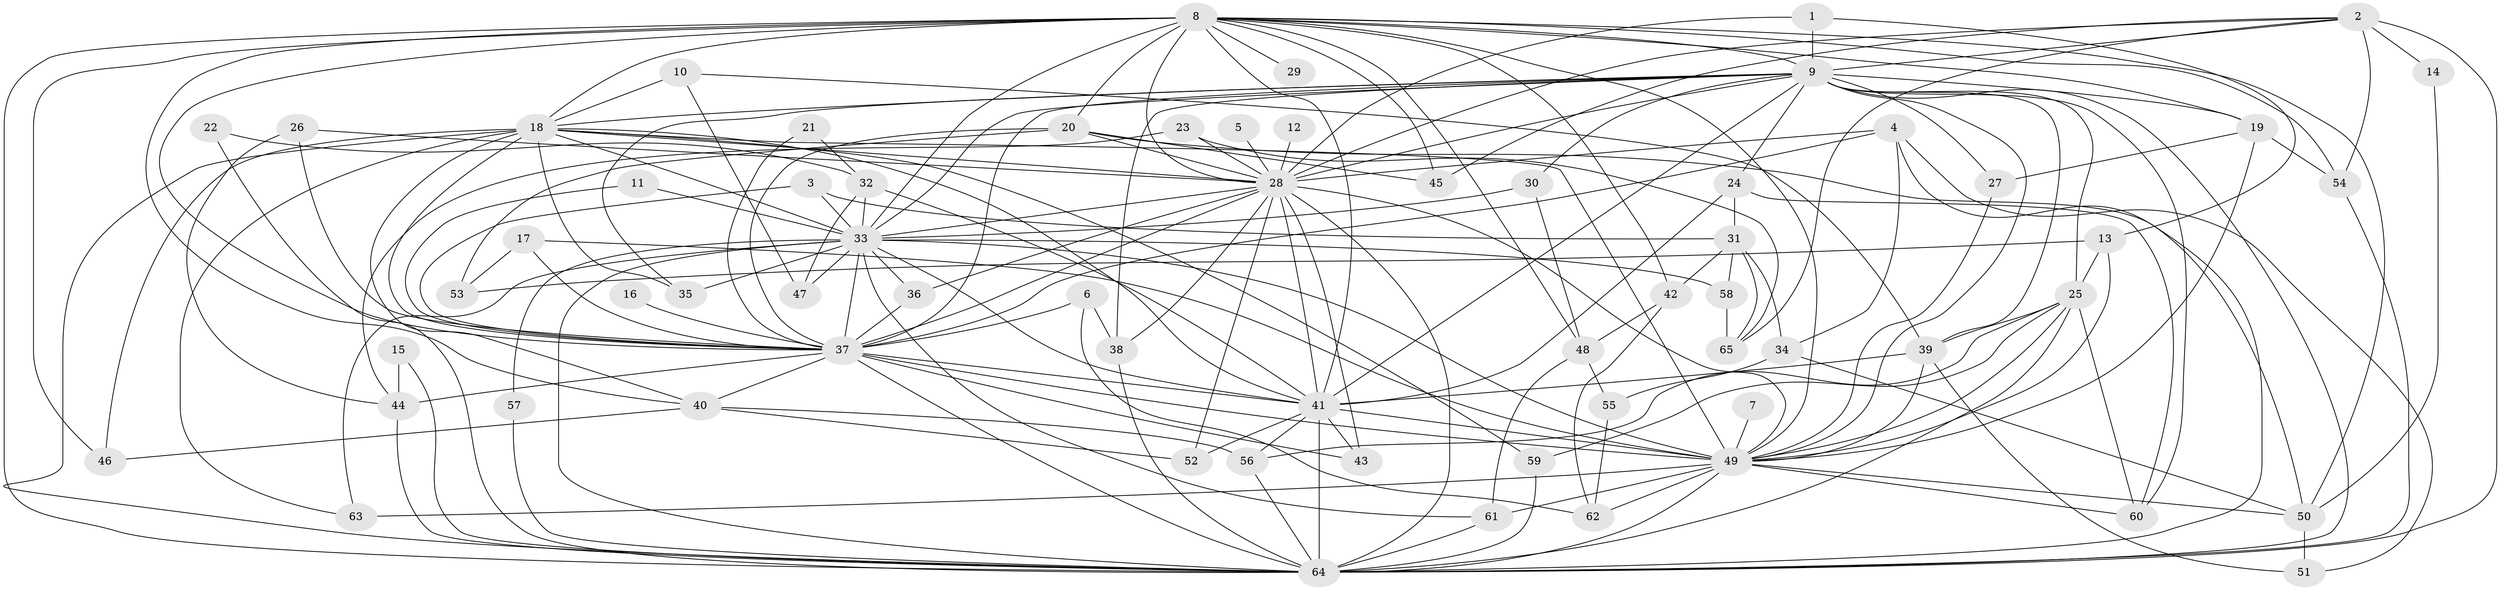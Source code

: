 // original degree distribution, {23: 0.015384615384615385, 19: 0.015384615384615385, 22: 0.015384615384615385, 24: 0.007692307692307693, 30: 0.007692307692307693, 20: 0.007692307692307693, 26: 0.007692307692307693, 6: 0.046153846153846156, 5: 0.03076923076923077, 7: 0.015384615384615385, 2: 0.5307692307692308, 3: 0.2, 8: 0.007692307692307693, 4: 0.09230769230769231}
// Generated by graph-tools (version 1.1) at 2025/36/03/04/25 23:36:15]
// undirected, 65 vertices, 181 edges
graph export_dot {
  node [color=gray90,style=filled];
  1;
  2;
  3;
  4;
  5;
  6;
  7;
  8;
  9;
  10;
  11;
  12;
  13;
  14;
  15;
  16;
  17;
  18;
  19;
  20;
  21;
  22;
  23;
  24;
  25;
  26;
  27;
  28;
  29;
  30;
  31;
  32;
  33;
  34;
  35;
  36;
  37;
  38;
  39;
  40;
  41;
  42;
  43;
  44;
  45;
  46;
  47;
  48;
  49;
  50;
  51;
  52;
  53;
  54;
  55;
  56;
  57;
  58;
  59;
  60;
  61;
  62;
  63;
  64;
  65;
  1 -- 9 [weight=1.0];
  1 -- 13 [weight=1.0];
  1 -- 28 [weight=1.0];
  2 -- 9 [weight=1.0];
  2 -- 14 [weight=1.0];
  2 -- 28 [weight=1.0];
  2 -- 45 [weight=1.0];
  2 -- 54 [weight=1.0];
  2 -- 64 [weight=1.0];
  2 -- 65 [weight=1.0];
  3 -- 31 [weight=1.0];
  3 -- 33 [weight=1.0];
  3 -- 37 [weight=1.0];
  4 -- 28 [weight=1.0];
  4 -- 34 [weight=1.0];
  4 -- 37 [weight=1.0];
  4 -- 51 [weight=1.0];
  4 -- 64 [weight=1.0];
  5 -- 28 [weight=1.0];
  6 -- 37 [weight=1.0];
  6 -- 38 [weight=1.0];
  6 -- 62 [weight=1.0];
  7 -- 49 [weight=1.0];
  8 -- 9 [weight=1.0];
  8 -- 18 [weight=1.0];
  8 -- 19 [weight=1.0];
  8 -- 20 [weight=1.0];
  8 -- 28 [weight=1.0];
  8 -- 29 [weight=1.0];
  8 -- 33 [weight=1.0];
  8 -- 37 [weight=1.0];
  8 -- 40 [weight=1.0];
  8 -- 41 [weight=1.0];
  8 -- 42 [weight=1.0];
  8 -- 45 [weight=1.0];
  8 -- 46 [weight=1.0];
  8 -- 48 [weight=1.0];
  8 -- 49 [weight=1.0];
  8 -- 50 [weight=1.0];
  8 -- 54 [weight=1.0];
  8 -- 64 [weight=3.0];
  9 -- 18 [weight=1.0];
  9 -- 19 [weight=1.0];
  9 -- 24 [weight=1.0];
  9 -- 25 [weight=1.0];
  9 -- 27 [weight=1.0];
  9 -- 28 [weight=1.0];
  9 -- 30 [weight=1.0];
  9 -- 33 [weight=1.0];
  9 -- 35 [weight=1.0];
  9 -- 37 [weight=3.0];
  9 -- 38 [weight=1.0];
  9 -- 39 [weight=1.0];
  9 -- 41 [weight=1.0];
  9 -- 49 [weight=1.0];
  9 -- 60 [weight=1.0];
  9 -- 64 [weight=2.0];
  10 -- 18 [weight=1.0];
  10 -- 39 [weight=1.0];
  10 -- 47 [weight=1.0];
  11 -- 33 [weight=1.0];
  11 -- 37 [weight=1.0];
  12 -- 28 [weight=1.0];
  13 -- 25 [weight=1.0];
  13 -- 49 [weight=1.0];
  13 -- 53 [weight=1.0];
  14 -- 50 [weight=1.0];
  15 -- 44 [weight=1.0];
  15 -- 64 [weight=1.0];
  16 -- 37 [weight=1.0];
  17 -- 37 [weight=1.0];
  17 -- 49 [weight=1.0];
  17 -- 53 [weight=1.0];
  18 -- 28 [weight=1.0];
  18 -- 33 [weight=2.0];
  18 -- 35 [weight=1.0];
  18 -- 37 [weight=2.0];
  18 -- 40 [weight=1.0];
  18 -- 41 [weight=1.0];
  18 -- 46 [weight=1.0];
  18 -- 49 [weight=1.0];
  18 -- 59 [weight=1.0];
  18 -- 63 [weight=1.0];
  18 -- 64 [weight=4.0];
  19 -- 27 [weight=1.0];
  19 -- 49 [weight=1.0];
  19 -- 54 [weight=1.0];
  20 -- 28 [weight=1.0];
  20 -- 37 [weight=1.0];
  20 -- 45 [weight=1.0];
  20 -- 50 [weight=1.0];
  20 -- 53 [weight=1.0];
  21 -- 32 [weight=1.0];
  21 -- 37 [weight=1.0];
  22 -- 32 [weight=1.0];
  22 -- 64 [weight=1.0];
  23 -- 28 [weight=1.0];
  23 -- 44 [weight=1.0];
  23 -- 65 [weight=1.0];
  24 -- 31 [weight=2.0];
  24 -- 41 [weight=2.0];
  24 -- 60 [weight=1.0];
  25 -- 39 [weight=1.0];
  25 -- 49 [weight=1.0];
  25 -- 56 [weight=1.0];
  25 -- 59 [weight=1.0];
  25 -- 60 [weight=1.0];
  25 -- 64 [weight=1.0];
  26 -- 28 [weight=1.0];
  26 -- 37 [weight=1.0];
  26 -- 44 [weight=1.0];
  27 -- 49 [weight=1.0];
  28 -- 33 [weight=1.0];
  28 -- 36 [weight=1.0];
  28 -- 37 [weight=2.0];
  28 -- 38 [weight=1.0];
  28 -- 41 [weight=1.0];
  28 -- 43 [weight=1.0];
  28 -- 49 [weight=1.0];
  28 -- 52 [weight=2.0];
  28 -- 64 [weight=3.0];
  30 -- 33 [weight=1.0];
  30 -- 48 [weight=1.0];
  31 -- 34 [weight=1.0];
  31 -- 42 [weight=1.0];
  31 -- 58 [weight=1.0];
  31 -- 65 [weight=1.0];
  32 -- 33 [weight=2.0];
  32 -- 41 [weight=1.0];
  32 -- 47 [weight=1.0];
  33 -- 35 [weight=1.0];
  33 -- 36 [weight=1.0];
  33 -- 37 [weight=1.0];
  33 -- 41 [weight=2.0];
  33 -- 47 [weight=1.0];
  33 -- 49 [weight=1.0];
  33 -- 57 [weight=1.0];
  33 -- 58 [weight=1.0];
  33 -- 61 [weight=1.0];
  33 -- 63 [weight=1.0];
  33 -- 64 [weight=3.0];
  34 -- 50 [weight=1.0];
  34 -- 55 [weight=1.0];
  36 -- 37 [weight=1.0];
  37 -- 40 [weight=1.0];
  37 -- 41 [weight=1.0];
  37 -- 43 [weight=1.0];
  37 -- 44 [weight=2.0];
  37 -- 49 [weight=1.0];
  37 -- 64 [weight=3.0];
  38 -- 64 [weight=1.0];
  39 -- 41 [weight=1.0];
  39 -- 49 [weight=1.0];
  39 -- 51 [weight=1.0];
  40 -- 46 [weight=1.0];
  40 -- 52 [weight=1.0];
  40 -- 56 [weight=1.0];
  41 -- 43 [weight=1.0];
  41 -- 49 [weight=1.0];
  41 -- 52 [weight=1.0];
  41 -- 56 [weight=1.0];
  41 -- 64 [weight=5.0];
  42 -- 48 [weight=1.0];
  42 -- 62 [weight=1.0];
  44 -- 64 [weight=2.0];
  48 -- 55 [weight=1.0];
  48 -- 61 [weight=1.0];
  49 -- 50 [weight=1.0];
  49 -- 60 [weight=1.0];
  49 -- 61 [weight=1.0];
  49 -- 62 [weight=1.0];
  49 -- 63 [weight=1.0];
  49 -- 64 [weight=3.0];
  50 -- 51 [weight=1.0];
  54 -- 64 [weight=1.0];
  55 -- 62 [weight=1.0];
  56 -- 64 [weight=1.0];
  57 -- 64 [weight=1.0];
  58 -- 65 [weight=1.0];
  59 -- 64 [weight=2.0];
  61 -- 64 [weight=2.0];
}
